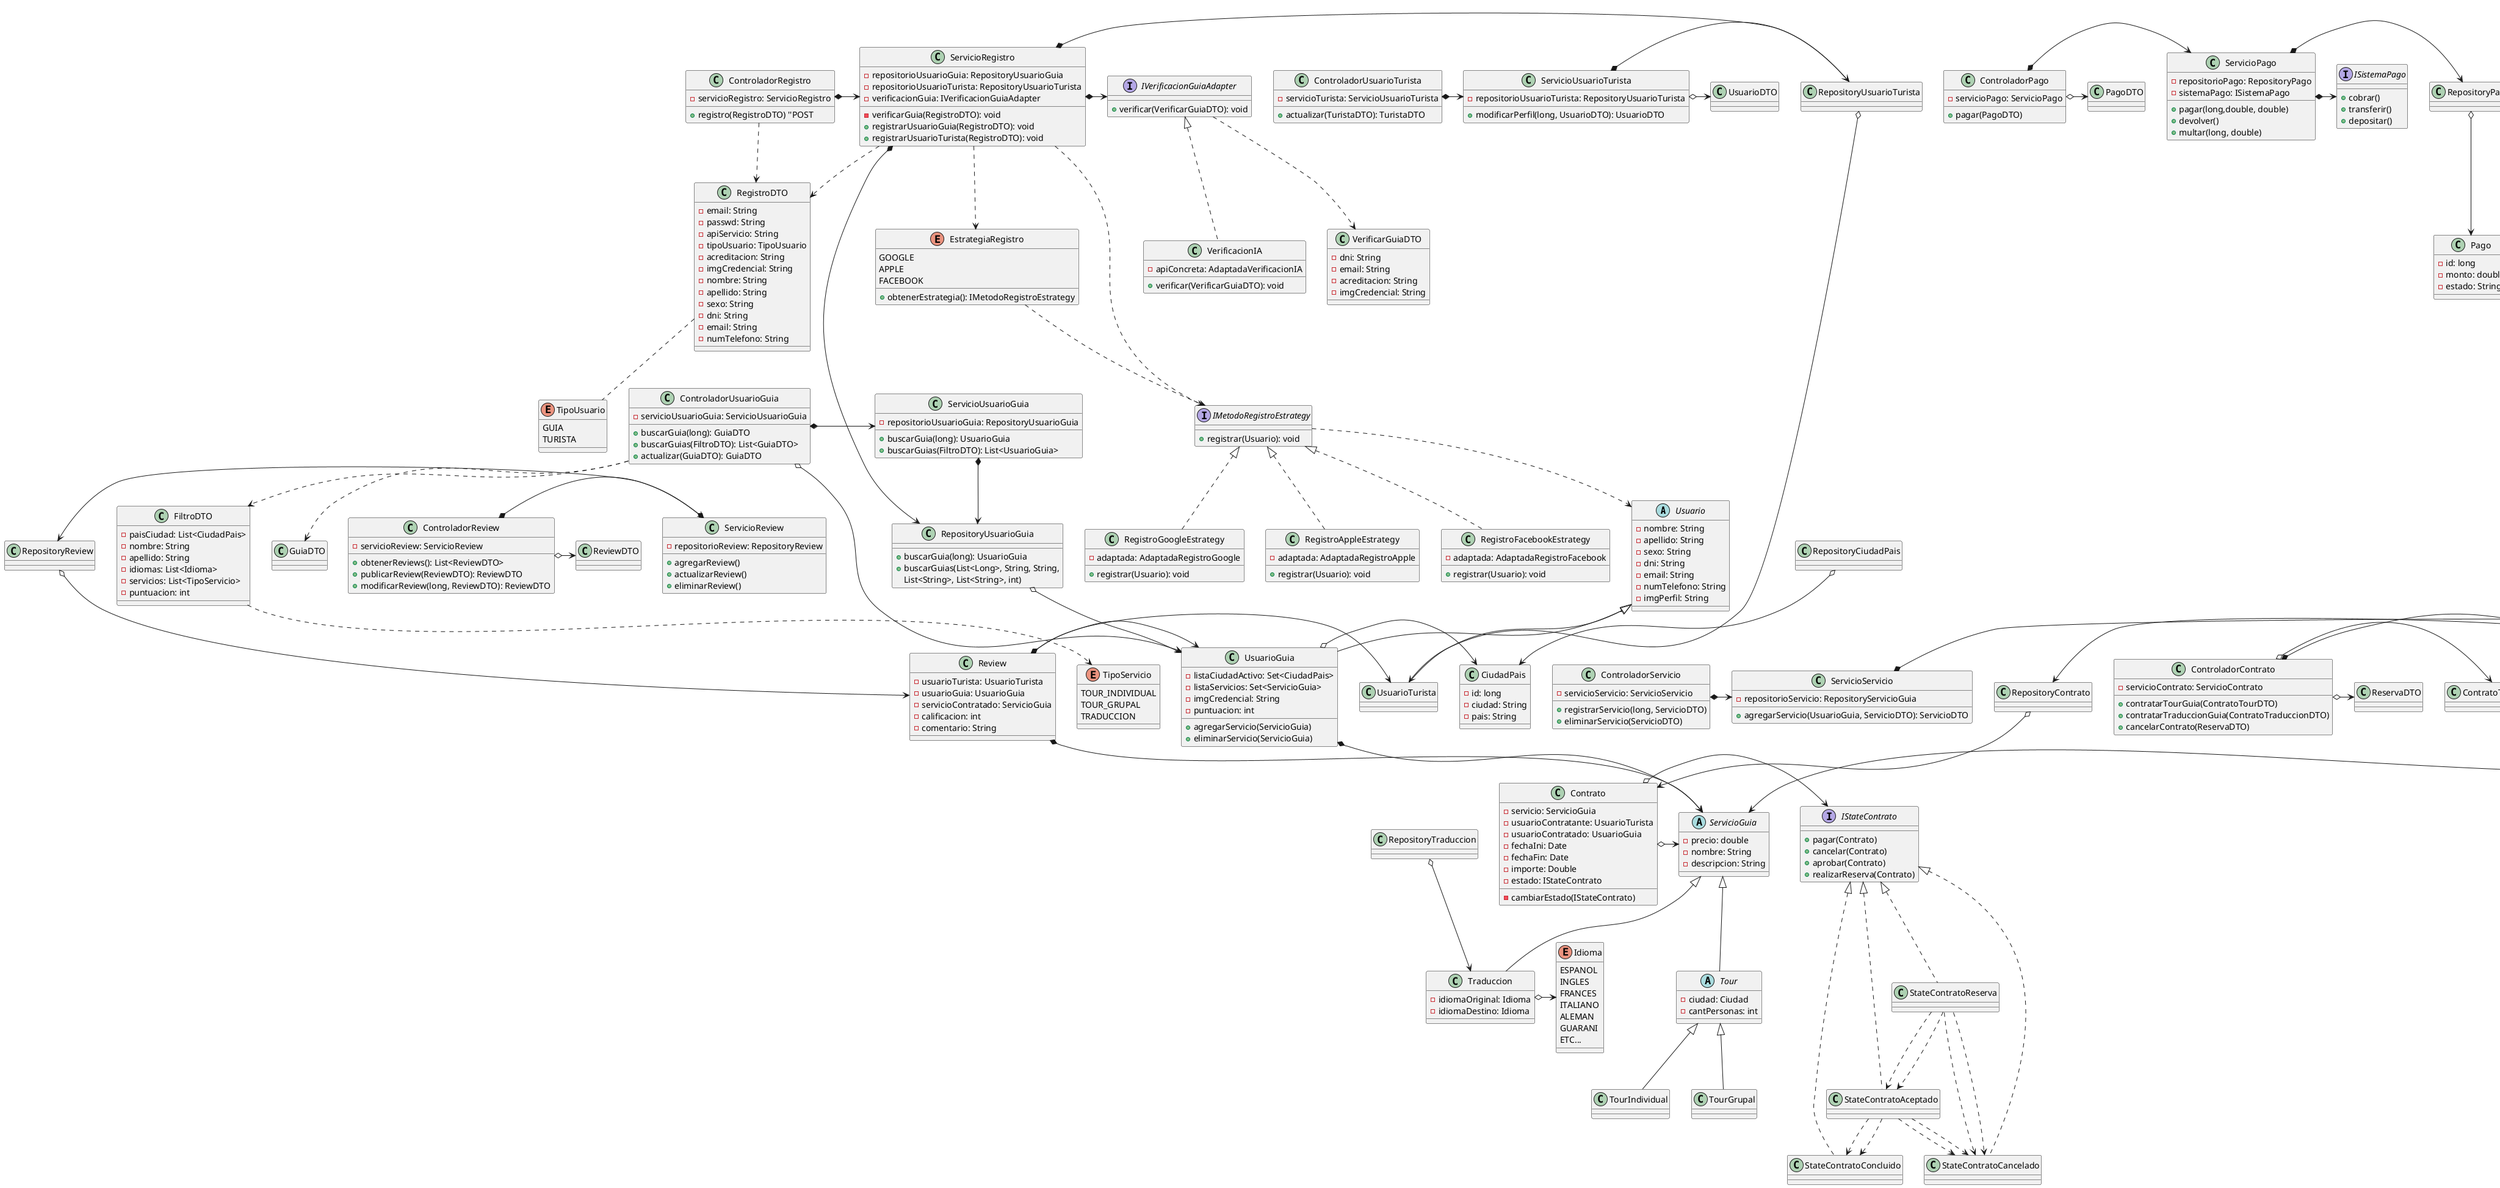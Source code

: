 @startuml TPO


''**********************************************CAPA ENTIDADES**********************************************

abstract class Usuario{
    - nombre: String
    - apellido: String
    - sexo: String
    - dni: String
    - email: String
    - numTelefono: String
    - imgPerfil: String
    ''Nombre del archivo, planificar ubicar la imagen en un servidor publico'
}

class UsuarioGuia extends Usuario{
    - listaCiudadActivo: Set<CiudadPais>
    - listaServicios: Set<ServicioGuia>
    - imgCredencial: String
    - puntuacion: int

    + agregarServicio(ServicioGuia)
    + eliminarServicio(ServicioGuia)
}
UsuarioGuia *--> ServicioGuia
UsuarioGuia o-> CiudadPais

class UsuarioTurista extends Usuario{
}

abstract class ServicioGuia{
    - precio: double
    ''ver como aplica en las traducciones, si cobra tarifa por hora/dia/archivo/precio base
    - nombre: String
    - descripcion: String
}

abstract class Tour extends ServicioGuia{
    - ciudad: Ciudad
    - cantPersonas: int
}

class TourIndividual extends Tour{}

class TourGrupal extends Tour{
}

class Traduccion extends ServicioGuia{
    - idiomaOriginal: Idioma
    - idiomaDestino: Idioma
}
Traduccion o-> Idioma


class CiudadPais{
    - id: long
    - ciudad: String
    - pais: String
}


class Contrato{
    - servicio: ServicioGuia
    - usuarioContratante: UsuarioTurista
    - usuarioContratado: UsuarioGuia
    - fechaIni: Date
    - fechaFin: Date
    - importe: Double
    - estado: IStateContrato


    - cambiarEstado(IStateContrato)
}
Contrato o-> IStateContrato
Contrato o-> ServicioGuia

class Review{
    - usuarioTurista: UsuarioTurista
    - usuarioGuia: UsuarioGuia
    - servicioContratado: ServicioGuia
    - calificacion: int 
    ''del 1 al 10
    - comentario: String
}
Review *-> UsuarioTurista
Review *-> UsuarioGuia
Review *-> ServicioGuia

interface INotificacion{
    + notificar(UsuarioDestino, mensaje)
}

class NotificationSender implements INotificacion{

}


interface ISistemaPago{
    + cobrar()
    + transferir()
    + depositar()
}
interface IStateContrato{
    + pagar(Contrato)
    + cancelar(Contrato)
    + aprobar(Contrato)
    + realizarReserva(Contrato)
}

class StateContratoReserva implements IStateContrato{}
class StateContratoAceptado implements IStateContrato{}
class StateContratoConcluido implements IStateContrato{}
class StateContratoCancelado implements IStateContrato{}
StateContratoReserva ..> StateContratoCancelado
StateContratoReserva ..> StateContratoAceptado
StateContratoAceptado ..> StateContratoConcluido
StateContratoAceptado ..> StateContratoCancelado


class Pago{

    - id: long
    - monto: double
    - estado: String
}

''**********************************************CAPA ENUMS**********************************************

enum Idioma{
    ESPANOL
    INGLES
    FRANCES
    ITALIANO
    ALEMAN
    GUARANI
    ETC...
}

enum TipoUsuario{
    GUIA
    TURISTA
}

enum TipoServicio{
    TOUR_INDIVIDUAL
    TOUR_GRUPAL
    TRADUCCION
}


''**********************************************CAPA DTO**********************************************

/'class EstadoVerificacionDTO{
    - email: String
    - estado: Boolean
}'/

class RegistroDTO{
    - email: String
    - passwd: String
    - apiServicio: String
    - tipoUsuario: TipoUsuario
    - acreditacion: String
    - imgCredencial: String
    - nombre: String
    - apellido: String
    - sexo: String
    - dni: String
    - email: String
    - numTelefono: String
    ''Incluir foto de perfil? O se plantea para actualizarse una vez registrado?
}
RegistroDTO .. TipoUsuario

class FiltroDTO{
    - paisCiudad: List<CiudadPais>
    - nombre: String
    - apellido: String
    - idiomas: List<Idioma>
    - servicios: List<TipoServicio>
    - puntuacion: int
}
FiltroDTO ..> TipoServicio


ServicioRegistro *-> IVerificacionGuiaAdapter
ControladorRegistro *-> ServicioRegistro
ServicioRegistro ..> EstrategiaRegistro

enum EstrategiaRegistro {
    GOOGLE
    APPLE
    FACEBOOK
    + obtenerEstrategia(): IMetodoRegistroEstrategy
}

EstrategiaRegistro ..> IMetodoRegistroEstrategy

interface IMetodoRegistroEstrategy{
    + registrar(Usuario): void 
}

class RegistroGoogleEstrategy implements IMetodoRegistroEstrategy{
    - adaptada: AdaptadaRegistroGoogle
    + registrar(Usuario): void 
}
class RegistroAppleEstrategy implements IMetodoRegistroEstrategy{
    - adaptada: AdaptadaRegistroApple
    + registrar(Usuario): void 
}
class RegistroFacebookEstrategy implements IMetodoRegistroEstrategy{
    - adaptada: AdaptadaRegistroFacebook
    + registrar(Usuario): void 
}

IMetodoRegistroEstrategy ..> Usuario

ControladorRegistro ..> RegistroDTO


interface IVerificacionGuiaAdapter{
    + verificar(VerificarGuiaDTO): void
}

class VerificacionIA implements IVerificacionGuiaAdapter{
    - apiConcreta: AdaptadaVerificacionIA

    + verificar(VerificarGuiaDTO): void
}

class VerificarGuiaDTO {
    - dni: String
    - email: String
    - acreditacion: String
    - imgCredencial: String
}

''No se donde poner esto por el momento :v
''Sabemos que son diferentes API para los diferentes metoods, asique seguro nos va a estar pidiendo implentar patron Adapter



StateContratoReserva ..> StateContratoCancelado
StateContratoReserva ..> StateContratoAceptado
StateContratoAceptado ..> StateContratoConcluido
StateContratoAceptado ..> StateContratoCancelado
IVerificacionGuiaAdapter ..> VerificarGuiaDTO

''**********************************************CAPA REPOSITORIOS**********************************************

interface IRepository{
    + save(A)
    + update(A)
    + delete(long)
    + get(long)
    + find(...String) 'query?
}

class RepositoryUsuarioGuia{
    + buscarGuia(long): UsuarioGuia
    + buscarGuias(List<Long>, String, String,
         List<String>, List<String>, int)
}
RepositoryUsuarioGuia o--> UsuarioGuia

class RepositoryUsuarioTurista {

}
RepositoryUsuarioTurista o--> UsuarioTurista

class RepositoryContrato {

}
RepositoryContrato o--> Contrato

class RepositoryCiudadPais {

}
RepositoryCiudadPais o--> CiudadPais

class RepositoryTraduccion {

}
RepositoryTraduccion o--> Traduccion

class RepositoryServicioGuia {

}
RepositoryServicioGuia o--> ServicioGuia


class RepositoryReview {

}
RepositoryReview o--> Review


class RepositoryPago {

}
RepositoryPago o--> Pago



''**********************************************CAPA CONTROLADOR**********************************************
class ControladorContrato{
    - servicioContrato: ServicioContrato

    + contratarTourGuia(ContratoTourDTO)
    + contratarTraduccionGuia(ContratoTraduccionDTO)
    + cancelarContrato(ReservaDTO)
}
ControladorContrato *-> ServicioContrato
ControladorContrato o-> ContratoTraduccionDTO
ControladorContrato o-> ReservaDTO

class ControladorUsuarioTurista{
    - servicioTurista: ServicioUsuarioTurista

    + actualizar(TuristaDTO): TuristaDTO
}
ControladorUsuarioTurista *-> ServicioUsuarioTurista


'Estos metodos capas tiene mas sentido meterlos todo en un solo controlador por ejemplo: ControladorUsuarioTurista
class ControladorUsuarioGuia{
    - servicioUsuarioGuia: ServicioUsuarioGuia

    + buscarGuia(long): GuiaDTO
    + buscarGuias(FiltroDTO): List<GuiaDTO>
    + actualizar(GuiaDTO): GuiaDTO
}
ControladorUsuarioGuia *-> ServicioUsuarioGuia
ControladorUsuarioGuia ..> FiltroDTO
ControladorUsuarioGuia o-> UsuarioGuia
ControladorUsuarioGuia ..> GuiaDTO

class ControladorRegistro{
    - servicioRegistro: ServicioRegistro

    + registro(RegistroDTO) ''POST
}

/'
class ControladorIA{
    ''PREGUNTAR AL PROFE!!!
    + confirmarVerificacion(EstadoVerificacionDTO)
    - enviarPush(EstadoVerificacionDTO)
    ''Cola de mensajes, no sabemos etapa de tiempo
}
ControladorIA o-> EstadoVerificacionDTO'/

class ControladorPago{
    - servicioPago: ServicioPago

    + pagar(PagoDTO)
}
ControladorPago *-> ServicioPago
ControladorPago o-> PagoDTO

class ControladorReview{
    - servicioReview: ServicioReview

    + obtenerReviews(): List<ReviewDTO>
    + publicarReview(ReviewDTO): ReviewDTO
    + modificarReview(long, ReviewDTO): ReviewDTO
}

ControladorReview *-> ServicioReview
ControladorReview o-> ReviewDTO

class ControladorServicio{
    - servicioServicio: ServicioServicio

    'idGuia, Servicio
    + registrarServicio(long, ServicioDTO)
    + eliminarServicio(ServicioDTO)
}
ControladorServicio *-> ServicioServicio

''**********************************************CAPA SERVICIOS**********************************************

class ServicioUsuarioGuia{
    - repositorioUsuarioGuia: RepositoryUsuarioGuia

    + buscarGuia(long): UsuarioGuia
    + buscarGuias(FiltroDTO): List<UsuarioGuia>
}

ServicioUsuarioGuia *--> RepositoryUsuarioGuia

class ServicioRegistro{
    - repositorioUsuarioGuia: RepositoryUsuarioGuia
    - repositorioUsuarioTurista: RepositoryUsuarioTurista
    - verificacionGuia: IVerificacionGuiaAdapter

    - verificarGuia(RegistroDTO): void
    + registrarUsuarioGuia(RegistroDTO): void
    + registrarUsuarioTurista(RegistroDTO): void
}
ServicioRegistro *-> RepositoryUsuarioGuia
ServicioRegistro *-> RepositoryUsuarioTurista
ServicioRegistro ..> RegistroDTO
ServicioRegistro ..> IMetodoRegistroEstrategy



class ServicioUsuarioTurista{
    - repositorioUsuarioTurista: RepositoryUsuarioTurista

    + modificarPerfil(long, UsuarioDTO): UsuarioDTO
}
ServicioUsuarioTurista *-> RepositoryUsuarioTurista
ServicioUsuarioTurista o-> UsuarioDTO

class ServicioContrato{
    - repositorioContrato: RepositoryContrato

    + contratar(UsuarioTurista, UsuarioGuia, Servicio): ContratoDTO
    + confirmarContrato(UsuarioTurista, Contrato)
    + cancelarContrato(Contrato)
}
ServicioContrato *-> RepositoryContrato

class ServicioServicio{
    - repositorioServicio: RepositoryServicioGuia

    + agregarServicio(UsuarioGuia, ServicioDTO): ServicioDTO
}
ServicioServicio *-> RepositoryServicioGuia

class ServicioPago{
    - repositorioPago: RepositoryPago
    - sistemaPago: ISistemaPago

    + pagar(long,double, double) 
    'idUsuarioPaga, Monto, codigo de pago
    + devolver()
    + multar(long, double)
    'idUsuario, Monto
}
ServicioPago *-> RepositoryPago
ServicioPago *-> ISistemaPago

class ServicioReview{
    - repositorioReview: RepositoryReview

    + agregarReview()
    + actualizarReview()
    + eliminarReview()
}
ServicioReview *-> RepositoryReview

@enduml